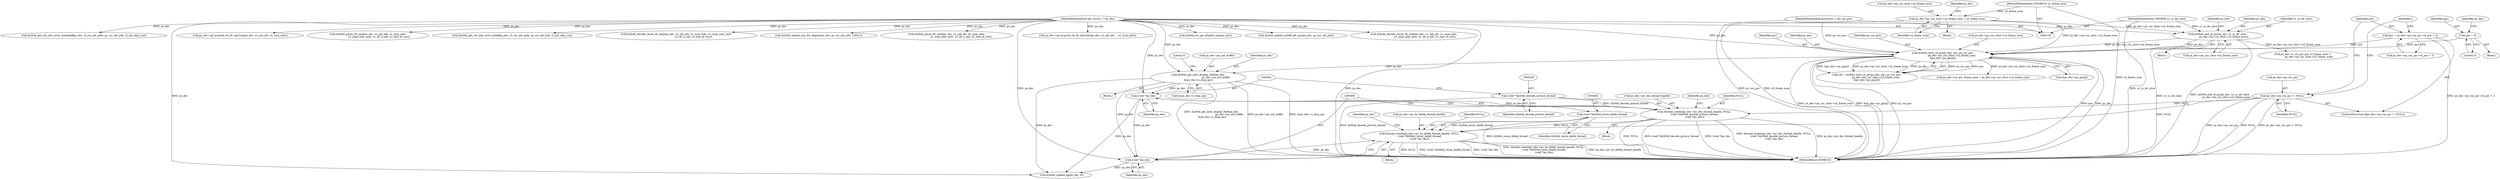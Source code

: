 digraph "0_Android_cc676ebd95247646e67907ccab150fb77a847335_0@API" {
"1000476" [label="(Call,ithread_create(ps_dec->pv_bs_deblk_thread_handle, NULL,\n (void *)ih264d_recon_deblk_thread,\n (void *)ps_dec))"];
"1000432" [label="(Call,ithread_create(ps_dec->pv_dec_thread_handle, NULL,\n (void *)ih264d_decode_picture_thread,\n (void *)ps_dec))"];
"1000283" [label="(Call,ps_dec->ps_cur_pic != NULL)"];
"1000437" [label="(Call,(void *)ih264d_decode_picture_thread)"];
"1000440" [label="(Call,(void *)ps_dec)"];
"1000385" [label="(Call,ih264d_get_next_display_field(ps_dec,\n                                              ps_dec->ps_out_buffer,\n &(ps_dec->s_disp_op)))"];
"1000346" [label="(Call,ih264d_start_of_pic(ps_dec, poc, ps_cur_poc,\n                        ps_dec->ps_cur_slice->u2_frame_num,\n &ps_dec->ps_pps[j]))"];
"1000234" [label="(Call,ih264d_end_of_pic(ps_dec, u1_is_idr_slice,\n                ps_dec->ps_cur_slice->u2_frame_num))"];
"1000130" [label="(MethodParameterIn,dec_struct_t * ps_dec)"];
"1000132" [label="(MethodParameterIn,UWORD8 u1_is_idr_slice)"];
"1000221" [label="(Call,ps_dec->ps_cur_slice->u2_frame_num = u2_frame_num)"];
"1000133" [label="(MethodParameterIn,UWORD16 u2_frame_num)"];
"1000288" [label="(Call,poc = ps_dec->ps_cur_pic->i4_poc + 2)"];
"1000257" [label="(Call,poc = 0)"];
"1000134" [label="(MethodParameterIn,pocstruct_t *ps_cur_poc)"];
"1000481" [label="(Call,(void *)ih264d_recon_deblk_thread)"];
"1000484" [label="(Call,(void *)ps_dec)"];
"1000396" [label="(Literal,0)"];
"1000384" [label="(Block,)"];
"1000484" [label="(Call,(void *)ps_dec)"];
"1000483" [label="(Identifier,ih264d_recon_deblk_thread)"];
"1000344" [label="(Call,ret = ih264d_start_of_pic(ps_dec, poc, ps_cur_poc,\n                        ps_dec->ps_cur_slice->u2_frame_num,\n &ps_dec->ps_pps[j]))"];
"1000259" [label="(Literal,0)"];
"1000350" [label="(Call,ps_dec->ps_cur_slice->u2_frame_num)"];
"1000283" [label="(Call,ps_dec->ps_cur_pic != NULL)"];
"1000445" [label="(Identifier,ps_dec)"];
"1000282" [label="(ControlStructure,if(ps_dec->ps_cur_pic != NULL))"];
"1000237" [label="(Call,ps_dec->ps_cur_slice->u2_frame_num)"];
"1000205" [label="(Call,ih264d_err_pic_dispbuf_mgr(ps_dec))"];
"1001155" [label="(Call,ih264d_update_mbaff_left_nnz(ps_dec, ps_cur_mb_info))"];
"1000348" [label="(Identifier,poc)"];
"1000860" [label="(Call,ps_dec->u2_prv_frame_num = ps_dec->ps_cur_slice->u2_frame_num)"];
"1001350" [label="(MethodReturn,WORD32)"];
"1000387" [label="(Call,ps_dec->ps_out_buffer)"];
"1000235" [label="(Identifier,ps_dec)"];
"1000242" [label="(Call,ps_dec->s_cur_pic_poc.u2_frame_num =\n                ps_dec->ps_cur_slice->u2_frame_num)"];
"1000436" [label="(Identifier,NULL)"];
"1000673" [label="(Call,ih264d_decode_recon_tfr_nmb(ps_dec, u1_mb_idx, u1_num_mbs,\n                            u1_num_mbs_next, u1_tfr_n_mb, u1_end_of_row))"];
"1000386" [label="(Identifier,ps_dec)"];
"1000227" [label="(Identifier,u2_frame_num)"];
"1000253" [label="(Block,)"];
"1000346" [label="(Call,ih264d_start_of_pic(ps_dec, poc, ps_cur_poc,\n                        ps_dec->ps_cur_slice->u2_frame_num,\n &ps_dec->ps_pps[j]))"];
"1000284" [label="(Call,ps_dec->ps_cur_pic)"];
"1001062" [label="(Call,ih264d_get_mb_info_cavlc_nonmbaff(ps_dec, i2_cur_mb_addr, ps_cur_mb_info, i2_mb_skip_run))"];
"1000258" [label="(Identifier,poc)"];
"1000440" [label="(Call,(void *)ps_dec)"];
"1000257" [label="(Call,poc = 0)"];
"1000233" [label="(Block,)"];
"1000958" [label="(Call,ih264d_update_qp(ps_dec, 0))"];
"1000347" [label="(Identifier,ps_dec)"];
"1000349" [label="(Identifier,ps_cur_poc)"];
"1000355" [label="(Call,&ps_dec->ps_pps[j])"];
"1000439" [label="(Identifier,ih264d_decode_picture_thread)"];
"1000222" [label="(Call,ps_dec->ps_cur_slice->u2_frame_num)"];
"1000290" [label="(Call,ps_dec->ps_cur_pic->i4_poc + 2)"];
"1000133" [label="(MethodParameterIn,UWORD16 u2_frame_num)"];
"1000442" [label="(Identifier,ps_dec)"];
"1000134" [label="(MethodParameterIn,pocstruct_t *ps_cur_poc)"];
"1000221" [label="(Call,ps_dec->ps_cur_slice->u2_frame_num = u2_frame_num)"];
"1000287" [label="(Identifier,NULL)"];
"1000298" [label="(Identifier,j)"];
"1000220" [label="(Block,)"];
"1001214" [label="(Call,ps_dec->pf_mvpred_ref_tfr_nby2mb(ps_dec, u1_mb_idx, u1_num_mbs))"];
"1000470" [label="(Block,)"];
"1000431" [label="(Block,)"];
"1000486" [label="(Identifier,ps_dec)"];
"1000659" [label="(Call,ih264d_parse_tfr_nmb(ps_dec, u1_mb_idx, u1_num_mbs,\n                            u1_num_mbs_next, u1_tfr_n_mb, u1_end_of_row))"];
"1000489" [label="(Identifier,ps_dec)"];
"1000433" [label="(Call,ps_dec->pv_dec_thread_handle)"];
"1001056" [label="(Call,ih264d_get_mb_info_cavlc_mbaff(ps_dec, i2_cur_mb_addr, ps_cur_mb_info, i2_mb_skip_run))"];
"1000263" [label="(Identifier,ps_dec)"];
"1000132" [label="(MethodParameterIn,UWORD8 u1_is_idr_slice)"];
"1000437" [label="(Call,(void *)ih264d_decode_picture_thread)"];
"1001252" [label="(Call,ih264d_decode_recon_tfr_nmb(ps_dec, u1_mb_idx, u1_num_mbs, u1_num_mbs_next,\n                                            u1_tfr_n_mb, u1_end_of_row))"];
"1000231" [label="(Identifier,ps_dec)"];
"1000236" [label="(Identifier,u1_is_idr_slice)"];
"1000234" [label="(Call,ih264d_end_of_pic(ps_dec, u1_is_idr_slice,\n                ps_dec->ps_cur_slice->u2_frame_num))"];
"1001127" [label="(Call,ih264d_update_nnz_for_skipmb(ps_dec, ps_cur_mb_info, CAVLC))"];
"1000390" [label="(Call,&(ps_dec->s_disp_op))"];
"1000288" [label="(Call,poc = ps_dec->ps_cur_pic->i4_poc + 2)"];
"1000289" [label="(Identifier,poc)"];
"1001238" [label="(Call,ih264d_parse_tfr_nmb(ps_dec, u1_mb_idx, u1_num_mbs,\n                                     u1_num_mbs_next, u1_tfr_n_mb, u1_end_of_row))"];
"1000130" [label="(MethodParameterIn,dec_struct_t * ps_dec)"];
"1000612" [label="(Call,ps_dec->pf_mvpred_ref_tfr_nby2mb(ps_dec, u1_mb_idx,    u1_num_mbs))"];
"1000432" [label="(Call,ithread_create(ps_dec->pv_dec_thread_handle, NULL,\n (void *)ih264d_decode_picture_thread,\n (void *)ps_dec))"];
"1000245" [label="(Identifier,ps_dec)"];
"1000476" [label="(Call,ithread_create(ps_dec->pv_bs_deblk_thread_handle, NULL,\n (void *)ih264d_recon_deblk_thread,\n (void *)ps_dec))"];
"1000477" [label="(Call,ps_dec->pv_bs_deblk_thread_handle)"];
"1000385" [label="(Call,ih264d_get_next_display_field(ps_dec,\n                                              ps_dec->ps_out_buffer,\n &(ps_dec->s_disp_op)))"];
"1000481" [label="(Call,(void *)ih264d_recon_deblk_thread)"];
"1000480" [label="(Identifier,NULL)"];
"1000476" -> "1000470"  [label="AST: "];
"1000476" -> "1000484"  [label="CFG: "];
"1000477" -> "1000476"  [label="AST: "];
"1000480" -> "1000476"  [label="AST: "];
"1000481" -> "1000476"  [label="AST: "];
"1000484" -> "1000476"  [label="AST: "];
"1000489" -> "1000476"  [label="CFG: "];
"1000476" -> "1001350"  [label="DDG: ithread_create(ps_dec->pv_bs_deblk_thread_handle, NULL,\n (void *)ih264d_recon_deblk_thread,\n (void *)ps_dec)"];
"1000476" -> "1001350"  [label="DDG: ps_dec->pv_bs_deblk_thread_handle"];
"1000476" -> "1001350"  [label="DDG: NULL"];
"1000476" -> "1001350"  [label="DDG: (void *)ih264d_recon_deblk_thread"];
"1000476" -> "1001350"  [label="DDG: (void *)ps_dec"];
"1000432" -> "1000476"  [label="DDG: NULL"];
"1000283" -> "1000476"  [label="DDG: NULL"];
"1000481" -> "1000476"  [label="DDG: ih264d_recon_deblk_thread"];
"1000484" -> "1000476"  [label="DDG: ps_dec"];
"1000432" -> "1000431"  [label="AST: "];
"1000432" -> "1000440"  [label="CFG: "];
"1000433" -> "1000432"  [label="AST: "];
"1000436" -> "1000432"  [label="AST: "];
"1000437" -> "1000432"  [label="AST: "];
"1000440" -> "1000432"  [label="AST: "];
"1000445" -> "1000432"  [label="CFG: "];
"1000432" -> "1001350"  [label="DDG: NULL"];
"1000432" -> "1001350"  [label="DDG: (void *)ih264d_decode_picture_thread"];
"1000432" -> "1001350"  [label="DDG: (void *)ps_dec"];
"1000432" -> "1001350"  [label="DDG: ithread_create(ps_dec->pv_dec_thread_handle, NULL,\n (void *)ih264d_decode_picture_thread,\n (void *)ps_dec)"];
"1000432" -> "1001350"  [label="DDG: ps_dec->pv_dec_thread_handle"];
"1000283" -> "1000432"  [label="DDG: NULL"];
"1000437" -> "1000432"  [label="DDG: ih264d_decode_picture_thread"];
"1000440" -> "1000432"  [label="DDG: ps_dec"];
"1000283" -> "1000282"  [label="AST: "];
"1000283" -> "1000287"  [label="CFG: "];
"1000284" -> "1000283"  [label="AST: "];
"1000287" -> "1000283"  [label="AST: "];
"1000289" -> "1000283"  [label="CFG: "];
"1000298" -> "1000283"  [label="CFG: "];
"1000283" -> "1001350"  [label="DDG: ps_dec->ps_cur_pic"];
"1000283" -> "1001350"  [label="DDG: NULL"];
"1000283" -> "1001350"  [label="DDG: ps_dec->ps_cur_pic != NULL"];
"1000437" -> "1000439"  [label="CFG: "];
"1000438" -> "1000437"  [label="AST: "];
"1000439" -> "1000437"  [label="AST: "];
"1000441" -> "1000437"  [label="CFG: "];
"1000437" -> "1001350"  [label="DDG: ih264d_decode_picture_thread"];
"1000440" -> "1000442"  [label="CFG: "];
"1000441" -> "1000440"  [label="AST: "];
"1000442" -> "1000440"  [label="AST: "];
"1000385" -> "1000440"  [label="DDG: ps_dec"];
"1000130" -> "1000440"  [label="DDG: ps_dec"];
"1000440" -> "1000484"  [label="DDG: ps_dec"];
"1000440" -> "1000958"  [label="DDG: ps_dec"];
"1000385" -> "1000384"  [label="AST: "];
"1000385" -> "1000390"  [label="CFG: "];
"1000386" -> "1000385"  [label="AST: "];
"1000387" -> "1000385"  [label="AST: "];
"1000390" -> "1000385"  [label="AST: "];
"1000396" -> "1000385"  [label="CFG: "];
"1000385" -> "1001350"  [label="DDG: ps_dec->ps_out_buffer"];
"1000385" -> "1001350"  [label="DDG: &(ps_dec->s_disp_op)"];
"1000385" -> "1001350"  [label="DDG: ih264d_get_next_display_field(ps_dec,\n                                              ps_dec->ps_out_buffer,\n &(ps_dec->s_disp_op))"];
"1000346" -> "1000385"  [label="DDG: ps_dec"];
"1000130" -> "1000385"  [label="DDG: ps_dec"];
"1000385" -> "1000484"  [label="DDG: ps_dec"];
"1000385" -> "1000958"  [label="DDG: ps_dec"];
"1000346" -> "1000344"  [label="AST: "];
"1000346" -> "1000355"  [label="CFG: "];
"1000347" -> "1000346"  [label="AST: "];
"1000348" -> "1000346"  [label="AST: "];
"1000349" -> "1000346"  [label="AST: "];
"1000350" -> "1000346"  [label="AST: "];
"1000355" -> "1000346"  [label="AST: "];
"1000344" -> "1000346"  [label="CFG: "];
"1000346" -> "1001350"  [label="DDG: ps_cur_poc"];
"1000346" -> "1001350"  [label="DDG: poc"];
"1000346" -> "1001350"  [label="DDG: ps_dec"];
"1000346" -> "1001350"  [label="DDG: ps_dec->ps_cur_slice->u2_frame_num"];
"1000346" -> "1001350"  [label="DDG: &ps_dec->ps_pps[j]"];
"1000346" -> "1000344"  [label="DDG: ps_cur_poc"];
"1000346" -> "1000344"  [label="DDG: poc"];
"1000346" -> "1000344"  [label="DDG: &ps_dec->ps_pps[j]"];
"1000346" -> "1000344"  [label="DDG: ps_dec->ps_cur_slice->u2_frame_num"];
"1000346" -> "1000344"  [label="DDG: ps_dec"];
"1000234" -> "1000346"  [label="DDG: ps_dec"];
"1000234" -> "1000346"  [label="DDG: ps_dec->ps_cur_slice->u2_frame_num"];
"1000130" -> "1000346"  [label="DDG: ps_dec"];
"1000288" -> "1000346"  [label="DDG: poc"];
"1000257" -> "1000346"  [label="DDG: poc"];
"1000134" -> "1000346"  [label="DDG: ps_cur_poc"];
"1000221" -> "1000346"  [label="DDG: ps_dec->ps_cur_slice->u2_frame_num"];
"1000346" -> "1000860"  [label="DDG: ps_dec->ps_cur_slice->u2_frame_num"];
"1000234" -> "1000233"  [label="AST: "];
"1000234" -> "1000237"  [label="CFG: "];
"1000235" -> "1000234"  [label="AST: "];
"1000236" -> "1000234"  [label="AST: "];
"1000237" -> "1000234"  [label="AST: "];
"1000245" -> "1000234"  [label="CFG: "];
"1000234" -> "1001350"  [label="DDG: u1_is_idr_slice"];
"1000234" -> "1001350"  [label="DDG: ih264d_end_of_pic(ps_dec, u1_is_idr_slice,\n                ps_dec->ps_cur_slice->u2_frame_num)"];
"1000130" -> "1000234"  [label="DDG: ps_dec"];
"1000132" -> "1000234"  [label="DDG: u1_is_idr_slice"];
"1000221" -> "1000234"  [label="DDG: ps_dec->ps_cur_slice->u2_frame_num"];
"1000234" -> "1000242"  [label="DDG: ps_dec->ps_cur_slice->u2_frame_num"];
"1000130" -> "1000129"  [label="AST: "];
"1000130" -> "1001350"  [label="DDG: ps_dec"];
"1000130" -> "1000205"  [label="DDG: ps_dec"];
"1000130" -> "1000484"  [label="DDG: ps_dec"];
"1000130" -> "1000612"  [label="DDG: ps_dec"];
"1000130" -> "1000659"  [label="DDG: ps_dec"];
"1000130" -> "1000673"  [label="DDG: ps_dec"];
"1000130" -> "1000958"  [label="DDG: ps_dec"];
"1000130" -> "1001056"  [label="DDG: ps_dec"];
"1000130" -> "1001062"  [label="DDG: ps_dec"];
"1000130" -> "1001127"  [label="DDG: ps_dec"];
"1000130" -> "1001155"  [label="DDG: ps_dec"];
"1000130" -> "1001214"  [label="DDG: ps_dec"];
"1000130" -> "1001238"  [label="DDG: ps_dec"];
"1000130" -> "1001252"  [label="DDG: ps_dec"];
"1000132" -> "1000129"  [label="AST: "];
"1000132" -> "1001350"  [label="DDG: u1_is_idr_slice"];
"1000221" -> "1000220"  [label="AST: "];
"1000221" -> "1000227"  [label="CFG: "];
"1000222" -> "1000221"  [label="AST: "];
"1000227" -> "1000221"  [label="AST: "];
"1000231" -> "1000221"  [label="CFG: "];
"1000221" -> "1001350"  [label="DDG: u2_frame_num"];
"1000133" -> "1000221"  [label="DDG: u2_frame_num"];
"1000133" -> "1000129"  [label="AST: "];
"1000133" -> "1001350"  [label="DDG: u2_frame_num"];
"1000288" -> "1000282"  [label="AST: "];
"1000288" -> "1000290"  [label="CFG: "];
"1000289" -> "1000288"  [label="AST: "];
"1000290" -> "1000288"  [label="AST: "];
"1000298" -> "1000288"  [label="CFG: "];
"1000288" -> "1001350"  [label="DDG: ps_dec->ps_cur_pic->i4_poc + 2"];
"1000257" -> "1000253"  [label="AST: "];
"1000257" -> "1000259"  [label="CFG: "];
"1000258" -> "1000257"  [label="AST: "];
"1000259" -> "1000257"  [label="AST: "];
"1000263" -> "1000257"  [label="CFG: "];
"1000134" -> "1000129"  [label="AST: "];
"1000134" -> "1001350"  [label="DDG: ps_cur_poc"];
"1000481" -> "1000483"  [label="CFG: "];
"1000482" -> "1000481"  [label="AST: "];
"1000483" -> "1000481"  [label="AST: "];
"1000485" -> "1000481"  [label="CFG: "];
"1000481" -> "1001350"  [label="DDG: ih264d_recon_deblk_thread"];
"1000484" -> "1000486"  [label="CFG: "];
"1000485" -> "1000484"  [label="AST: "];
"1000486" -> "1000484"  [label="AST: "];
"1000484" -> "1000958"  [label="DDG: ps_dec"];
}
